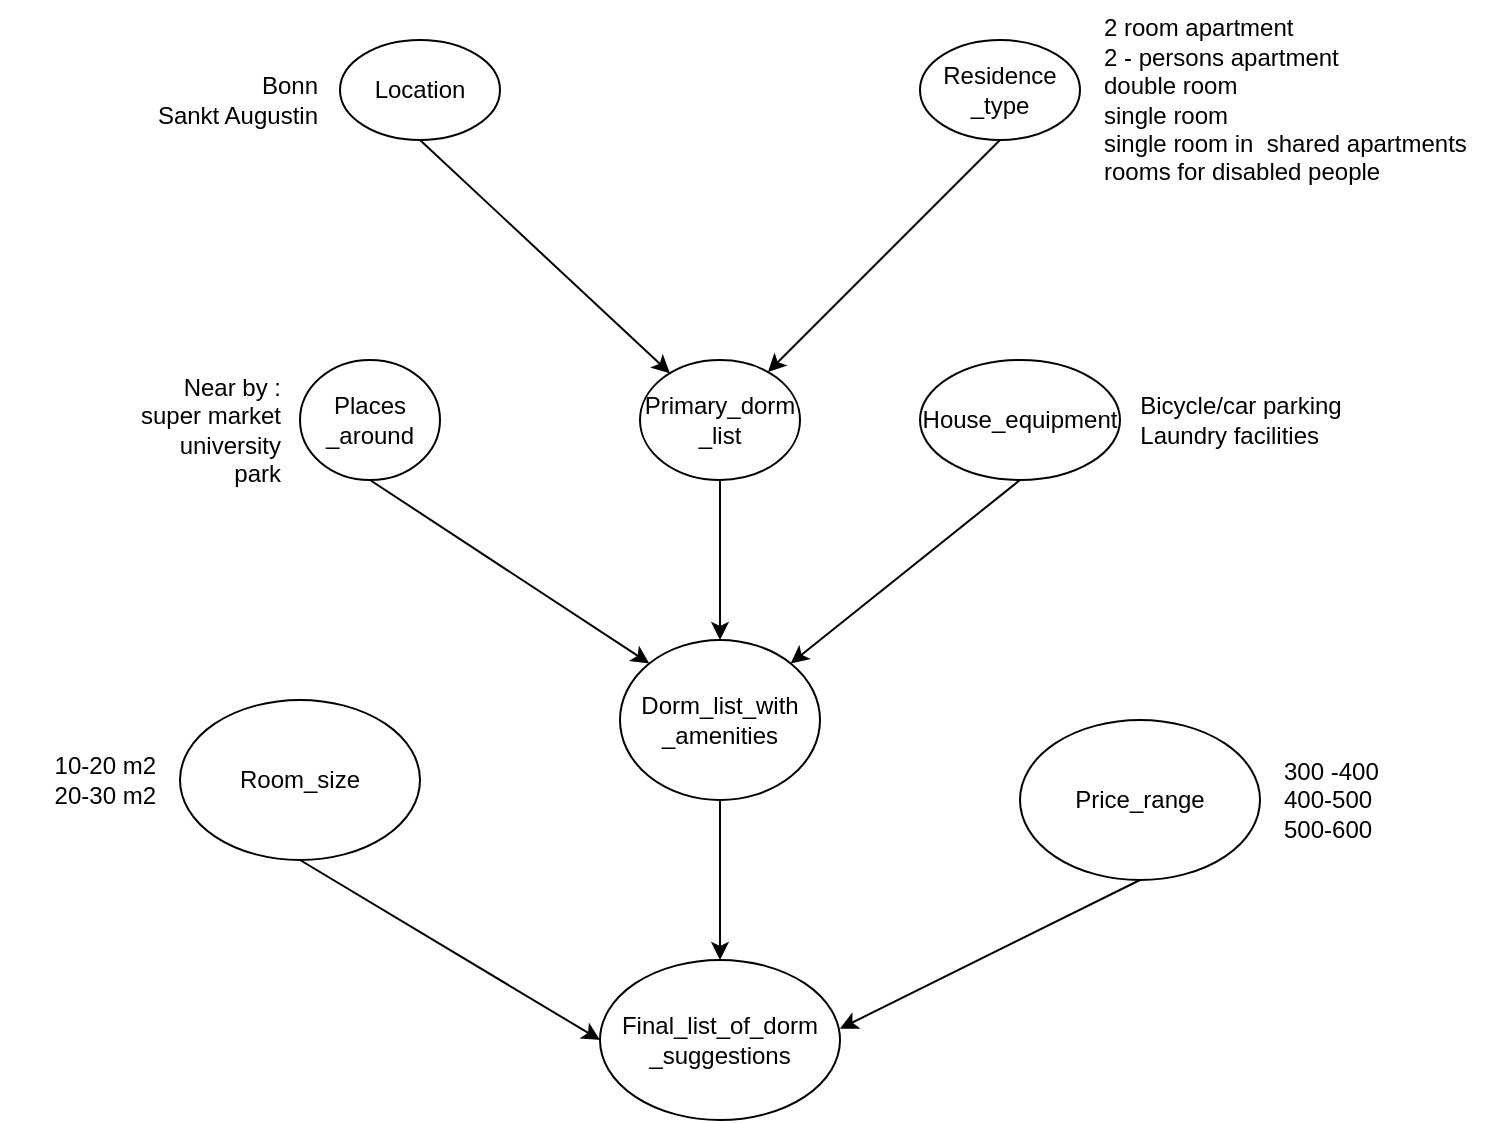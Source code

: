<mxfile version="22.1.3" type="github">
  <diagram name="Page-1" id="gG-CcKQj_O5Gds7CuANu">
    <mxGraphModel dx="1050" dy="629" grid="1" gridSize="10" guides="1" tooltips="1" connect="1" arrows="1" fold="1" page="1" pageScale="1" pageWidth="850" pageHeight="1100" math="0" shadow="0">
      <root>
        <mxCell id="0" />
        <mxCell id="1" parent="0" />
        <mxCell id="3vcHzLo65YRTK80i1mjy-1" value="Location" style="ellipse;whiteSpace=wrap;html=1;" vertex="1" parent="1">
          <mxGeometry x="190" y="200" width="80" height="50" as="geometry" />
        </mxCell>
        <mxCell id="3vcHzLo65YRTK80i1mjy-2" value="Bonn&lt;br&gt;Sankt Augustin" style="text;html=1;align=right;verticalAlign=middle;resizable=0;points=[];autosize=1;strokeColor=none;fillColor=none;" vertex="1" parent="1">
          <mxGeometry x="80" y="210" width="100" height="40" as="geometry" />
        </mxCell>
        <mxCell id="3vcHzLo65YRTK80i1mjy-3" value="Residence _type" style="ellipse;whiteSpace=wrap;html=1;" vertex="1" parent="1">
          <mxGeometry x="480" y="200" width="80" height="50" as="geometry" />
        </mxCell>
        <mxCell id="3vcHzLo65YRTK80i1mjy-4" value="2 room apartment&lt;br&gt;2 - persons apartment&lt;br&gt;double room&lt;br&gt;single room&lt;br&gt;single room in&amp;nbsp; shared apartments&lt;br&gt;rooms for disabled people" style="text;html=1;align=left;verticalAlign=middle;resizable=0;points=[];autosize=1;strokeColor=none;fillColor=none;" vertex="1" parent="1">
          <mxGeometry x="570" y="180" width="200" height="100" as="geometry" />
        </mxCell>
        <mxCell id="3vcHzLo65YRTK80i1mjy-13" style="edgeStyle=orthogonalEdgeStyle;rounded=0;orthogonalLoop=1;jettySize=auto;html=1;exitX=0.5;exitY=1;exitDx=0;exitDy=0;entryX=0.5;entryY=0;entryDx=0;entryDy=0;" edge="1" parent="1" source="3vcHzLo65YRTK80i1mjy-5" target="3vcHzLo65YRTK80i1mjy-12">
          <mxGeometry relative="1" as="geometry" />
        </mxCell>
        <mxCell id="3vcHzLo65YRTK80i1mjy-5" value="Primary_dorm&lt;br&gt;_list" style="ellipse;whiteSpace=wrap;html=1;" vertex="1" parent="1">
          <mxGeometry x="340" y="360" width="80" height="60" as="geometry" />
        </mxCell>
        <mxCell id="3vcHzLo65YRTK80i1mjy-6" value="" style="endArrow=classic;html=1;rounded=0;exitX=0.5;exitY=1;exitDx=0;exitDy=0;" edge="1" parent="1" source="3vcHzLo65YRTK80i1mjy-1" target="3vcHzLo65YRTK80i1mjy-5">
          <mxGeometry width="50" height="50" relative="1" as="geometry">
            <mxPoint x="400" y="450" as="sourcePoint" />
            <mxPoint x="450" y="400" as="targetPoint" />
          </mxGeometry>
        </mxCell>
        <mxCell id="3vcHzLo65YRTK80i1mjy-7" value="" style="endArrow=classic;html=1;rounded=0;exitX=0.5;exitY=1;exitDx=0;exitDy=0;" edge="1" parent="1" source="3vcHzLo65YRTK80i1mjy-3" target="3vcHzLo65YRTK80i1mjy-5">
          <mxGeometry width="50" height="50" relative="1" as="geometry">
            <mxPoint x="180" y="260" as="sourcePoint" />
            <mxPoint x="230" y="370" as="targetPoint" />
          </mxGeometry>
        </mxCell>
        <mxCell id="3vcHzLo65YRTK80i1mjy-8" value="House_equipment" style="ellipse;whiteSpace=wrap;html=1;" vertex="1" parent="1">
          <mxGeometry x="480" y="360" width="100" height="60" as="geometry" />
        </mxCell>
        <mxCell id="3vcHzLo65YRTK80i1mjy-9" value="&lt;div style=&quot;text-align: left;&quot;&gt;&lt;span style=&quot;background-color: initial;&quot;&gt;Bicycle/car parking&lt;/span&gt;&lt;/div&gt;&lt;div style=&quot;text-align: left;&quot;&gt;&lt;span style=&quot;background-color: initial;&quot;&gt;Laundry facilities&lt;/span&gt;&lt;/div&gt;" style="text;html=1;align=center;verticalAlign=middle;resizable=0;points=[];autosize=1;strokeColor=none;fillColor=none;" vertex="1" parent="1">
          <mxGeometry x="580" y="370" width="120" height="40" as="geometry" />
        </mxCell>
        <mxCell id="3vcHzLo65YRTK80i1mjy-10" value="Places _around" style="ellipse;whiteSpace=wrap;html=1;" vertex="1" parent="1">
          <mxGeometry x="170" y="360" width="70" height="60" as="geometry" />
        </mxCell>
        <mxCell id="3vcHzLo65YRTK80i1mjy-11" value="&lt;div style=&quot;text-align: right;&quot;&gt;&lt;span style=&quot;background-color: initial;&quot;&gt;Near by :&lt;/span&gt;&lt;/div&gt;&lt;div style=&quot;text-align: right;&quot;&gt;&lt;span style=&quot;background-color: initial;&quot;&gt;super market&lt;/span&gt;&lt;/div&gt;&lt;div style=&quot;text-align: right;&quot;&gt;&lt;span style=&quot;background-color: initial;&quot;&gt;university&lt;/span&gt;&lt;/div&gt;&lt;div style=&quot;text-align: right;&quot;&gt;&lt;span style=&quot;background-color: initial;&quot;&gt;park&lt;/span&gt;&lt;/div&gt;" style="text;html=1;align=center;verticalAlign=middle;resizable=0;points=[];autosize=1;strokeColor=none;fillColor=none;" vertex="1" parent="1">
          <mxGeometry x="80" y="360" width="90" height="70" as="geometry" />
        </mxCell>
        <mxCell id="3vcHzLo65YRTK80i1mjy-12" value="Dorm_list_with&lt;br&gt;_amenities" style="ellipse;whiteSpace=wrap;html=1;" vertex="1" parent="1">
          <mxGeometry x="330" y="500" width="100" height="80" as="geometry" />
        </mxCell>
        <mxCell id="3vcHzLo65YRTK80i1mjy-16" value="" style="endArrow=classic;html=1;rounded=0;exitX=0.5;exitY=1;exitDx=0;exitDy=0;entryX=0;entryY=0;entryDx=0;entryDy=0;" edge="1" parent="1" source="3vcHzLo65YRTK80i1mjy-10" target="3vcHzLo65YRTK80i1mjy-12">
          <mxGeometry width="50" height="50" relative="1" as="geometry">
            <mxPoint x="400" y="450" as="sourcePoint" />
            <mxPoint x="450" y="400" as="targetPoint" />
          </mxGeometry>
        </mxCell>
        <mxCell id="3vcHzLo65YRTK80i1mjy-17" value="" style="endArrow=classic;html=1;rounded=0;exitX=0.5;exitY=1;exitDx=0;exitDy=0;entryX=1;entryY=0;entryDx=0;entryDy=0;" edge="1" parent="1" source="3vcHzLo65YRTK80i1mjy-8" target="3vcHzLo65YRTK80i1mjy-12">
          <mxGeometry width="50" height="50" relative="1" as="geometry">
            <mxPoint x="250" y="400" as="sourcePoint" />
            <mxPoint x="350" y="530" as="targetPoint" />
            <Array as="points" />
          </mxGeometry>
        </mxCell>
        <mxCell id="3vcHzLo65YRTK80i1mjy-18" value="Final_list_of_dorm _suggestions" style="ellipse;whiteSpace=wrap;html=1;" vertex="1" parent="1">
          <mxGeometry x="320" y="660" width="120" height="80" as="geometry" />
        </mxCell>
        <mxCell id="3vcHzLo65YRTK80i1mjy-19" value="Room_size" style="ellipse;whiteSpace=wrap;html=1;" vertex="1" parent="1">
          <mxGeometry x="110" y="530" width="120" height="80" as="geometry" />
        </mxCell>
        <mxCell id="3vcHzLo65YRTK80i1mjy-20" value="Price_range" style="ellipse;whiteSpace=wrap;html=1;" vertex="1" parent="1">
          <mxGeometry x="530" y="540" width="120" height="80" as="geometry" />
        </mxCell>
        <mxCell id="3vcHzLo65YRTK80i1mjy-21" value="" style="endArrow=classic;html=1;rounded=0;exitX=0.5;exitY=1;exitDx=0;exitDy=0;entryX=0;entryY=0.5;entryDx=0;entryDy=0;" edge="1" parent="1" source="3vcHzLo65YRTK80i1mjy-19" target="3vcHzLo65YRTK80i1mjy-18">
          <mxGeometry width="50" height="50" relative="1" as="geometry">
            <mxPoint x="220" y="660" as="sourcePoint" />
            <mxPoint x="270" y="610" as="targetPoint" />
          </mxGeometry>
        </mxCell>
        <mxCell id="3vcHzLo65YRTK80i1mjy-22" value="" style="endArrow=classic;html=1;rounded=0;exitX=0.5;exitY=1;exitDx=0;exitDy=0;entryX=1;entryY=0.429;entryDx=0;entryDy=0;entryPerimeter=0;" edge="1" parent="1" source="3vcHzLo65YRTK80i1mjy-20" target="3vcHzLo65YRTK80i1mjy-18">
          <mxGeometry width="50" height="50" relative="1" as="geometry">
            <mxPoint x="200" y="640" as="sourcePoint" />
            <mxPoint x="330" y="685" as="targetPoint" />
          </mxGeometry>
        </mxCell>
        <mxCell id="3vcHzLo65YRTK80i1mjy-23" value="" style="endArrow=classic;html=1;rounded=0;exitX=0.5;exitY=1;exitDx=0;exitDy=0;entryX=0.5;entryY=0;entryDx=0;entryDy=0;" edge="1" parent="1" source="3vcHzLo65YRTK80i1mjy-12" target="3vcHzLo65YRTK80i1mjy-18">
          <mxGeometry width="50" height="50" relative="1" as="geometry">
            <mxPoint x="400" y="450" as="sourcePoint" />
            <mxPoint x="450" y="400" as="targetPoint" />
          </mxGeometry>
        </mxCell>
        <mxCell id="3vcHzLo65YRTK80i1mjy-24" value="10-20 m2&lt;br&gt;20-30 m2" style="text;html=1;strokeColor=none;fillColor=none;align=right;verticalAlign=middle;whiteSpace=wrap;rounded=0;" vertex="1" parent="1">
          <mxGeometry x="20" y="555" width="80" height="30" as="geometry" />
        </mxCell>
        <mxCell id="3vcHzLo65YRTK80i1mjy-26" value="300 -400&lt;br&gt;400-500&lt;br&gt;500-600" style="text;html=1;align=left;verticalAlign=middle;resizable=0;points=[];autosize=1;strokeColor=none;fillColor=none;" vertex="1" parent="1">
          <mxGeometry x="660" y="550" width="70" height="60" as="geometry" />
        </mxCell>
      </root>
    </mxGraphModel>
  </diagram>
</mxfile>

